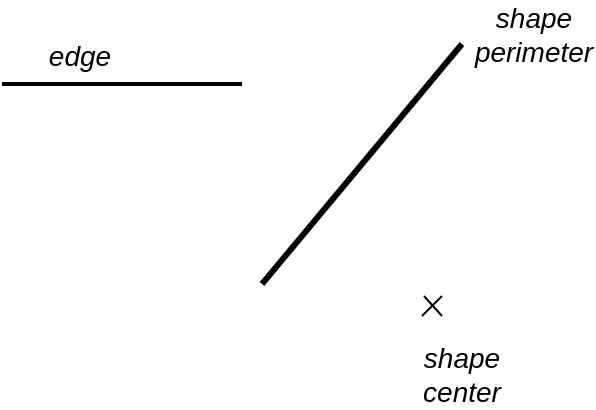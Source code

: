 <mxfile version="17.2.4" type="device" pages="7"><diagram id="RNMhzFc4bVhtCsQH0jFF" name="context"><mxGraphModel dx="1350" dy="998" grid="1" gridSize="10" guides="1" tooltips="1" connect="1" arrows="1" fold="1" page="1" pageScale="1" pageWidth="827" pageHeight="1169" background="none" math="0" shadow="0"><root><mxCell id="0"/><mxCell id="1" parent="0"/><mxCell id="uyQ6hkBEcUad4oay6zjT-3" value="" style="endArrow=none;html=1;rounded=0;strokeWidth=3;" parent="1" edge="1"><mxGeometry width="50" height="50" relative="1" as="geometry"><mxPoint x="140" y="160" as="sourcePoint"/><mxPoint x="240" y="40" as="targetPoint"/></mxGeometry></mxCell><mxCell id="uyQ6hkBEcUad4oay6zjT-4" value="" style="endArrow=none;html=1;rounded=0;strokeWidth=2;" parent="1" edge="1"><mxGeometry width="50" height="50" relative="1" as="geometry"><mxPoint x="10" y="60" as="sourcePoint"/><mxPoint x="130" y="60" as="targetPoint"/></mxGeometry></mxCell><mxCell id="uyQ6hkBEcUad4oay6zjT-5" value="" style="endArrow=none;html=1;rounded=0;" parent="1" edge="1"><mxGeometry width="50" height="50" relative="1" as="geometry"><mxPoint x="220" y="176" as="sourcePoint"/><mxPoint x="230" y="166" as="targetPoint"/></mxGeometry></mxCell><mxCell id="uyQ6hkBEcUad4oay6zjT-6" value="" style="endArrow=none;html=1;rounded=0;" parent="1" edge="1"><mxGeometry width="50" height="50" relative="1" as="geometry"><mxPoint x="221" y="166" as="sourcePoint"/><mxPoint x="230" y="176" as="targetPoint"/><Array as="points"/></mxGeometry></mxCell><mxCell id="u-Lr-f85o2Q8SS5cv-dY-3" value="&lt;font style=&quot;font-size: 14px&quot;&gt;&lt;i&gt;shape center&lt;/i&gt;&lt;/font&gt;" style="text;html=1;strokeColor=none;fillColor=none;align=center;verticalAlign=middle;whiteSpace=wrap;rounded=0;" parent="1" vertex="1"><mxGeometry x="210" y="190" width="60" height="30" as="geometry"/></mxCell><mxCell id="u-Lr-f85o2Q8SS5cv-dY-4" value="&lt;div&gt;&lt;font style=&quot;font-size: 14px&quot;&gt;&lt;i&gt;shape perimeter&lt;/i&gt;&lt;/font&gt;&lt;/div&gt;" style="text;html=1;strokeColor=none;fillColor=none;align=center;verticalAlign=middle;whiteSpace=wrap;rounded=0;" parent="1" vertex="1"><mxGeometry x="246" y="20" width="60" height="30" as="geometry"/></mxCell><mxCell id="u-Lr-f85o2Q8SS5cv-dY-5" value="&lt;font style=&quot;font-size: 14px&quot;&gt;&lt;i&gt;edge&lt;/i&gt;&lt;/font&gt;" style="text;html=1;strokeColor=none;fillColor=none;align=center;verticalAlign=middle;whiteSpace=wrap;rounded=0;" parent="1" vertex="1"><mxGeometry x="19" y="31" width="60" height="30" as="geometry"/></mxCell></root></mxGraphModel></diagram><diagram name="center projection" id="7wKxT-a-TJRUQJqu_FCP"><mxGraphModel dx="1350" dy="998" grid="1" gridSize="10" guides="0" tooltips="1" connect="1" arrows="1" fold="1" page="1" pageScale="1" pageWidth="827" pageHeight="1169" background="none" math="0" shadow="0"><root><mxCell id="9oatYBNQnB3tltcGwGrK-0"/><mxCell id="9oatYBNQnB3tltcGwGrK-1" parent="9oatYBNQnB3tltcGwGrK-0"/><mxCell id="9oatYBNQnB3tltcGwGrK-2" value="" style="endArrow=none;html=1;rounded=0;strokeWidth=3;" parent="9oatYBNQnB3tltcGwGrK-1" edge="1"><mxGeometry width="50" height="50" relative="1" as="geometry"><mxPoint x="140" y="160" as="sourcePoint"/><mxPoint x="240" y="40" as="targetPoint"/></mxGeometry></mxCell><mxCell id="9oatYBNQnB3tltcGwGrK-3" value="" style="endArrow=none;html=1;rounded=0;strokeWidth=2;" parent="9oatYBNQnB3tltcGwGrK-1" edge="1"><mxGeometry width="50" height="50" relative="1" as="geometry"><mxPoint x="40" y="60" as="sourcePoint"/><mxPoint x="130" y="60" as="targetPoint"/></mxGeometry></mxCell><mxCell id="9oatYBNQnB3tltcGwGrK-4" value="" style="endArrow=none;html=1;rounded=0;" parent="9oatYBNQnB3tltcGwGrK-1" edge="1"><mxGeometry width="50" height="50" relative="1" as="geometry"><mxPoint x="223" y="173" as="sourcePoint"/><mxPoint x="233" y="163" as="targetPoint"/></mxGeometry></mxCell><mxCell id="9oatYBNQnB3tltcGwGrK-5" value="" style="endArrow=none;html=1;rounded=0;" parent="9oatYBNQnB3tltcGwGrK-1" edge="1"><mxGeometry width="50" height="50" relative="1" as="geometry"><mxPoint x="224" y="163" as="sourcePoint"/><mxPoint x="233" y="173" as="targetPoint"/><Array as="points"/></mxGeometry></mxCell><mxCell id="Tupk_kb8cfiDnhLaPsvr-0" value="" style="endArrow=none;dashed=1;html=1;dashPattern=1 3;strokeWidth=2;rounded=0;" parent="9oatYBNQnB3tltcGwGrK-1" edge="1"><mxGeometry width="50" height="50" relative="1" as="geometry"><mxPoint x="130" y="60" as="sourcePoint"/><mxPoint x="230" y="170" as="targetPoint"/></mxGeometry></mxCell></root></mxGraphModel></diagram><diagram name="orthogonal projection" id="5u9HompIC729Kqdd-Od9"><mxGraphModel dx="1350" dy="998" grid="1" gridSize="10" guides="0" tooltips="1" connect="1" arrows="1" fold="1" page="1" pageScale="1" pageWidth="827" pageHeight="1169" background="none" math="0" shadow="0"><root><mxCell id="KqlJI59b9NhhozVtZCE0-0"/><mxCell id="KqlJI59b9NhhozVtZCE0-1" parent="KqlJI59b9NhhozVtZCE0-0"/><mxCell id="KqlJI59b9NhhozVtZCE0-2" value="" style="endArrow=none;html=1;rounded=0;strokeWidth=3;" parent="KqlJI59b9NhhozVtZCE0-1" edge="1"><mxGeometry width="50" height="50" relative="1" as="geometry"><mxPoint x="150" y="160" as="sourcePoint"/><mxPoint x="250" y="40" as="targetPoint"/></mxGeometry></mxCell><mxCell id="KqlJI59b9NhhozVtZCE0-3" value="" style="endArrow=none;html=1;rounded=0;strokeWidth=2;" parent="KqlJI59b9NhhozVtZCE0-1" edge="1"><mxGeometry width="50" height="50" relative="1" as="geometry"><mxPoint x="40" y="60" as="sourcePoint"/><mxPoint x="130" y="60" as="targetPoint"/></mxGeometry></mxCell><mxCell id="KqlJI59b9NhhozVtZCE0-4" value="" style="endArrow=none;html=1;rounded=0;" parent="KqlJI59b9NhhozVtZCE0-1" edge="1"><mxGeometry width="50" height="50" relative="1" as="geometry"><mxPoint x="223" y="173" as="sourcePoint"/><mxPoint x="233" y="163" as="targetPoint"/></mxGeometry></mxCell><mxCell id="KqlJI59b9NhhozVtZCE0-5" value="" style="endArrow=none;html=1;rounded=0;" parent="KqlJI59b9NhhozVtZCE0-1" edge="1"><mxGeometry width="50" height="50" relative="1" as="geometry"><mxPoint x="224" y="163" as="sourcePoint"/><mxPoint x="233" y="173" as="targetPoint"/><Array as="points"/></mxGeometry></mxCell><mxCell id="KqlJI59b9NhhozVtZCE0-6" value="" style="endArrow=none;dashed=1;html=1;dashPattern=1 3;strokeWidth=2;rounded=0;" parent="KqlJI59b9NhhozVtZCE0-1" edge="1"><mxGeometry width="50" height="50" relative="1" as="geometry"><mxPoint x="130" y="60" as="sourcePoint"/><mxPoint x="190" y="110" as="targetPoint"/></mxGeometry></mxCell></root></mxGraphModel></diagram><diagram name="marker positionning" id="hUysYIEV5oSPOwoVvPX7"><mxGraphModel dx="1350" dy="998" grid="1" gridSize="10" guides="0" tooltips="1" connect="1" arrows="1" fold="1" page="1" pageScale="1" pageWidth="827" pageHeight="1169" background="none" math="0" shadow="0"><root><mxCell id="Z8m8L4kP5fEUI-VSBPW2-0"/><mxCell id="Z8m8L4kP5fEUI-VSBPW2-1" parent="Z8m8L4kP5fEUI-VSBPW2-0"/><mxCell id="Z8m8L4kP5fEUI-VSBPW2-2" value="" style="endArrow=none;html=1;rounded=0;strokeWidth=3;" parent="Z8m8L4kP5fEUI-VSBPW2-1" edge="1"><mxGeometry width="50" height="50" relative="1" as="geometry"><mxPoint x="300" y="340" as="sourcePoint"/><mxPoint x="400" y="220" as="targetPoint"/></mxGeometry></mxCell><mxCell id="vkME6cUORmu7jX-VwErs-1" value="" style="endArrow=none;dashed=1;html=1;dashPattern=1 3;strokeWidth=2;rounded=0;entryX=1;entryY=0.5;entryDx=0;entryDy=0;" parent="Z8m8L4kP5fEUI-VSBPW2-1" target="vkME6cUORmu7jX-VwErs-0" edge="1"><mxGeometry width="50" height="50" relative="1" as="geometry"><mxPoint x="240" y="190" as="sourcePoint"/><mxPoint x="340" y="290" as="targetPoint"/></mxGeometry></mxCell><mxCell id="vkME6cUORmu7jX-VwErs-0" value="" style="triangle;whiteSpace=wrap;html=1;fontSize=14;rotation=35;fillColor=none;" parent="Z8m8L4kP5fEUI-VSBPW2-1" vertex="1"><mxGeometry x="280" y="220" width="80" height="64.26" as="geometry"/></mxCell><mxCell id="vkME6cUORmu7jX-VwErs-2" value="" style="endArrow=none;html=1;rounded=0;strokeWidth=2;entryX=0.485;entryY=0.473;entryDx=0;entryDy=0;entryPerimeter=0;" parent="Z8m8L4kP5fEUI-VSBPW2-1" target="vkME6cUORmu7jX-VwErs-0" edge="1"><mxGeometry width="50" height="50" relative="1" as="geometry"><mxPoint x="200" y="250" as="sourcePoint"/><mxPoint x="270" y="290" as="targetPoint"/><Array as="points"/></mxGeometry></mxCell></root></mxGraphModel></diagram><diagram name="marker rendering" id="KBc98q3cc0dlVpS0iDJ2"><mxGraphModel dx="1350" dy="998" grid="1" gridSize="10" guides="0" tooltips="1" connect="1" arrows="1" fold="1" page="1" pageScale="1" pageWidth="827" pageHeight="1169" background="none" math="0" shadow="0"><root><mxCell id="n-i4gMRJVVWuP2Pi88QP-0"/><mxCell id="n-i4gMRJVVWuP2Pi88QP-1" parent="n-i4gMRJVVWuP2Pi88QP-0"/><mxCell id="n-i4gMRJVVWuP2Pi88QP-2" value="" style="endArrow=none;html=1;rounded=0;strokeWidth=3;" parent="n-i4gMRJVVWuP2Pi88QP-1" edge="1"><mxGeometry width="50" height="50" relative="1" as="geometry"><mxPoint x="300" y="340" as="sourcePoint"/><mxPoint x="400" y="220" as="targetPoint"/></mxGeometry></mxCell><mxCell id="n-i4gMRJVVWuP2Pi88QP-4" value="" style="triangle;whiteSpace=wrap;html=1;fontSize=14;rotation=35;fillColor=#000000;" parent="n-i4gMRJVVWuP2Pi88QP-1" vertex="1"><mxGeometry x="280" y="220" width="80" height="64.26" as="geometry"/></mxCell><mxCell id="n-i4gMRJVVWuP2Pi88QP-5" value="" style="endArrow=none;html=1;rounded=0;strokeWidth=2;entryX=0.485;entryY=0.473;entryDx=0;entryDy=0;entryPerimeter=0;" parent="n-i4gMRJVVWuP2Pi88QP-1" target="n-i4gMRJVVWuP2Pi88QP-4" edge="1"><mxGeometry width="50" height="50" relative="1" as="geometry"><mxPoint x="200" y="250" as="sourcePoint"/><mxPoint x="270" y="290" as="targetPoint"/><Array as="points"/></mxGeometry></mxCell></root></mxGraphModel></diagram><diagram id="ne7omDIuoBgSVefN5mzM" name="no intersection"><mxGraphModel dx="1125" dy="832" grid="1" gridSize="10" guides="1" tooltips="1" connect="1" arrows="1" fold="1" page="1" pageScale="1" pageWidth="827" pageHeight="1169" math="0" shadow="0"><root><mxCell id="0"/><mxCell id="1" parent="0"/><UserObject label="" id="ODWi47WhAGT9UCkgxSIv-2"><mxCell style="whiteSpace=wrap;html=1;aspect=fixed;fillColor=none;sketch=0;connectable=0;" vertex="1" parent="1"><mxGeometry x="280" y="80" width="80" height="80" as="geometry"/></mxCell></UserObject><mxCell id="ODWi47WhAGT9UCkgxSIv-1" value="" style="whiteSpace=wrap;html=1;aspect=fixed;connectable=1;perimeter=lifelinePerimeter;" vertex="1" parent="1"><mxGeometry x="80" y="80" width="80" height="80" as="geometry"/></mxCell><mxCell id="ODWi47WhAGT9UCkgxSIv-3" value="" style="endArrow=none;html=1;rounded=0;" edge="1" parent="1"><mxGeometry width="50" height="50" relative="1" as="geometry"><mxPoint x="230" y="150" as="sourcePoint"/><mxPoint x="160" y="50" as="targetPoint"/></mxGeometry></mxCell><mxCell id="ODWi47WhAGT9UCkgxSIv-4" value="" style="endArrow=none;dashed=1;html=1;dashPattern=1 3;strokeWidth=2;rounded=0;" edge="1" parent="1"><mxGeometry width="50" height="50" relative="1" as="geometry"><mxPoint x="230" y="150" as="sourcePoint"/><mxPoint x="320" y="120" as="targetPoint"/></mxGeometry></mxCell><mxCell id="Vrc30dZRDB98KjcAZynb-1" value="" style="endArrow=none;dashed=1;html=1;dashPattern=1 3;strokeWidth=2;rounded=0;" edge="1" parent="1" source="ODWi47WhAGT9UCkgxSIv-1"><mxGeometry width="50" height="50" relative="1" as="geometry"><mxPoint x="95" y="70" as="sourcePoint"/><mxPoint x="160" y="50" as="targetPoint"/></mxGeometry></mxCell><mxCell id="Vrc30dZRDB98KjcAZynb-4" value="" style="endArrow=none;html=1;rounded=0;" edge="1" parent="1"><mxGeometry width="50" height="50" relative="1" as="geometry"><mxPoint x="410" y="340" as="sourcePoint"/><mxPoint x="340" y="240" as="targetPoint"/></mxGeometry></mxCell><mxCell id="Vrc30dZRDB98KjcAZynb-5" value="" style="endArrow=none;dashed=1;html=1;dashPattern=1 3;strokeWidth=2;rounded=0;" edge="1" parent="1"><mxGeometry width="50" height="50" relative="1" as="geometry"><mxPoint x="410" y="340" as="sourcePoint"/><mxPoint x="500" y="310" as="targetPoint"/></mxGeometry></mxCell><mxCell id="Vrc30dZRDB98KjcAZynb-6" value="" style="endArrow=none;dashed=1;html=1;dashPattern=1 3;strokeWidth=2;rounded=0;" edge="1" parent="1"><mxGeometry width="50" height="50" relative="1" as="geometry"><mxPoint x="300.1" y="310" as="sourcePoint"/><mxPoint x="340" y="240" as="targetPoint"/></mxGeometry></mxCell><mxCell id="Vrc30dZRDB98KjcAZynb-9" value="" style="endArrow=none;html=1;rounded=0;" edge="1" parent="1"><mxGeometry width="50" height="50" relative="1" as="geometry"><mxPoint x="590" y="160" as="sourcePoint"/><mxPoint x="520" y="60" as="targetPoint"/></mxGeometry></mxCell><mxCell id="Vrc30dZRDB98KjcAZynb-11" value="" style="endArrow=none;dashed=1;html=1;dashPattern=1 3;strokeWidth=2;rounded=0;" edge="1" parent="1"><mxGeometry width="50" height="50" relative="1" as="geometry"><mxPoint x="480.1" y="130" as="sourcePoint"/><mxPoint x="520" y="60" as="targetPoint"/></mxGeometry></mxCell><mxCell id="Vrc30dZRDB98KjcAZynb-12" value="" style="ellipse;whiteSpace=wrap;html=1;aspect=fixed;sketch=0;fillColor=none;" vertex="1" parent="1"><mxGeometry x="480" y="290" width="40" height="40" as="geometry"/></mxCell><mxCell id="Vrc30dZRDB98KjcAZynb-18" value="" style="ellipse;whiteSpace=wrap;html=1;aspect=fixed;sketch=0;fillColor=none;" vertex="1" parent="1"><mxGeometry x="280" y="290" width="40" height="40" as="geometry"/></mxCell><mxCell id="Vrc30dZRDB98KjcAZynb-19" value="" style="rhombus;whiteSpace=wrap;html=1;sketch=0;fillColor=none;connectable=0;" vertex="1" parent="1"><mxGeometry x="660" y="110" width="40" height="40" as="geometry"/></mxCell><mxCell id="Vrc30dZRDB98KjcAZynb-20" value="" style="endArrow=none;dashed=1;html=1;dashPattern=1 3;strokeWidth=2;rounded=0;" edge="1" parent="1"><mxGeometry width="50" height="50" relative="1" as="geometry"><mxPoint x="590" y="160" as="sourcePoint"/><mxPoint x="680" y="130" as="targetPoint"/></mxGeometry></mxCell><mxCell id="Vrc30dZRDB98KjcAZynb-21" value="" style="rhombus;whiteSpace=wrap;html=1;sketch=0;fillColor=none;connectable=0;" vertex="1" parent="1"><mxGeometry x="460" y="110" width="40" height="40" as="geometry"/></mxCell></root></mxGraphModel></diagram><diagram name="projection vs intersection" id="MDurigiudHay89gO_hJH"><mxGraphModel dx="1125" dy="832" grid="1" gridSize="10" guides="0" tooltips="1" connect="1" arrows="1" fold="1" page="1" pageScale="1" pageWidth="827" pageHeight="1169" background="none" math="0" shadow="0"><root><mxCell id="GKaJ75R9nfRuw6s0pW-c-0"/><mxCell id="GKaJ75R9nfRuw6s0pW-c-1" parent="GKaJ75R9nfRuw6s0pW-c-0"/><mxCell id="GKaJ75R9nfRuw6s0pW-c-2" value="" style="endArrow=none;html=1;rounded=0;strokeWidth=3;" edge="1" parent="GKaJ75R9nfRuw6s0pW-c-1"><mxGeometry width="50" height="50" relative="1" as="geometry"><mxPoint x="190" y="230" as="sourcePoint"/><mxPoint x="330" y="60" as="targetPoint"/></mxGeometry></mxCell><mxCell id="GKaJ75R9nfRuw6s0pW-c-3" value="" style="endArrow=none;dashed=1;html=1;dashPattern=1 3;strokeWidth=2;rounded=0;entryX=1;entryY=0.5;entryDx=0;entryDy=0;" edge="1" parent="GKaJ75R9nfRuw6s0pW-c-1" target="GKaJ75R9nfRuw6s0pW-c-4"><mxGeometry width="50" height="50" relative="1" as="geometry"><mxPoint x="130" y="80" as="sourcePoint"/><mxPoint x="230" y="180" as="targetPoint"/></mxGeometry></mxCell><mxCell id="GKaJ75R9nfRuw6s0pW-c-4" value="" style="triangle;whiteSpace=wrap;html=1;fontSize=14;rotation=35;fillColor=none;" vertex="1" parent="GKaJ75R9nfRuw6s0pW-c-1"><mxGeometry x="170" y="110" width="80" height="64.26" as="geometry"/></mxCell><mxCell id="GKaJ75R9nfRuw6s0pW-c-5" value="" style="endArrow=none;html=1;rounded=0;strokeWidth=2;entryX=0.485;entryY=0.473;entryDx=0;entryDy=0;entryPerimeter=0;" edge="1" parent="GKaJ75R9nfRuw6s0pW-c-1" target="GKaJ75R9nfRuw6s0pW-c-4"><mxGeometry width="50" height="50" relative="1" as="geometry"><mxPoint x="90" y="140" as="sourcePoint"/><mxPoint x="160" y="180" as="targetPoint"/><Array as="points"/></mxGeometry></mxCell><mxCell id="hF_IgXtRmAaHTMPG5hqO-0" value="" style="endArrow=none;html=1;rounded=0;strokeWidth=3;" edge="1" parent="GKaJ75R9nfRuw6s0pW-c-1"><mxGeometry width="50" height="50" relative="1" as="geometry"><mxPoint x="520" y="230" as="sourcePoint"/><mxPoint x="660" y="60" as="targetPoint"/></mxGeometry></mxCell><mxCell id="hF_IgXtRmAaHTMPG5hqO-1" value="" style="endArrow=none;dashed=1;html=1;dashPattern=1 3;strokeWidth=2;rounded=0;" edge="1" parent="GKaJ75R9nfRuw6s0pW-c-1"><mxGeometry width="50" height="50" relative="1" as="geometry"><mxPoint x="540" y="140" as="sourcePoint"/><mxPoint x="590" y="140" as="targetPoint"/></mxGeometry></mxCell><mxCell id="hF_IgXtRmAaHTMPG5hqO-2" value="" style="triangle;whiteSpace=wrap;html=1;fontSize=14;rotation=0;fillColor=none;connectable=0;" vertex="1" parent="GKaJ75R9nfRuw6s0pW-c-1"><mxGeometry x="500" y="108" width="80" height="64.26" as="geometry"/></mxCell><mxCell id="hF_IgXtRmAaHTMPG5hqO-3" value="" style="endArrow=none;html=1;rounded=0;strokeWidth=2;" edge="1" parent="GKaJ75R9nfRuw6s0pW-c-1"><mxGeometry width="50" height="50" relative="1" as="geometry"><mxPoint x="420" y="140" as="sourcePoint"/><mxPoint x="540" y="140" as="targetPoint"/><Array as="points"/></mxGeometry></mxCell></root></mxGraphModel></diagram></mxfile>
